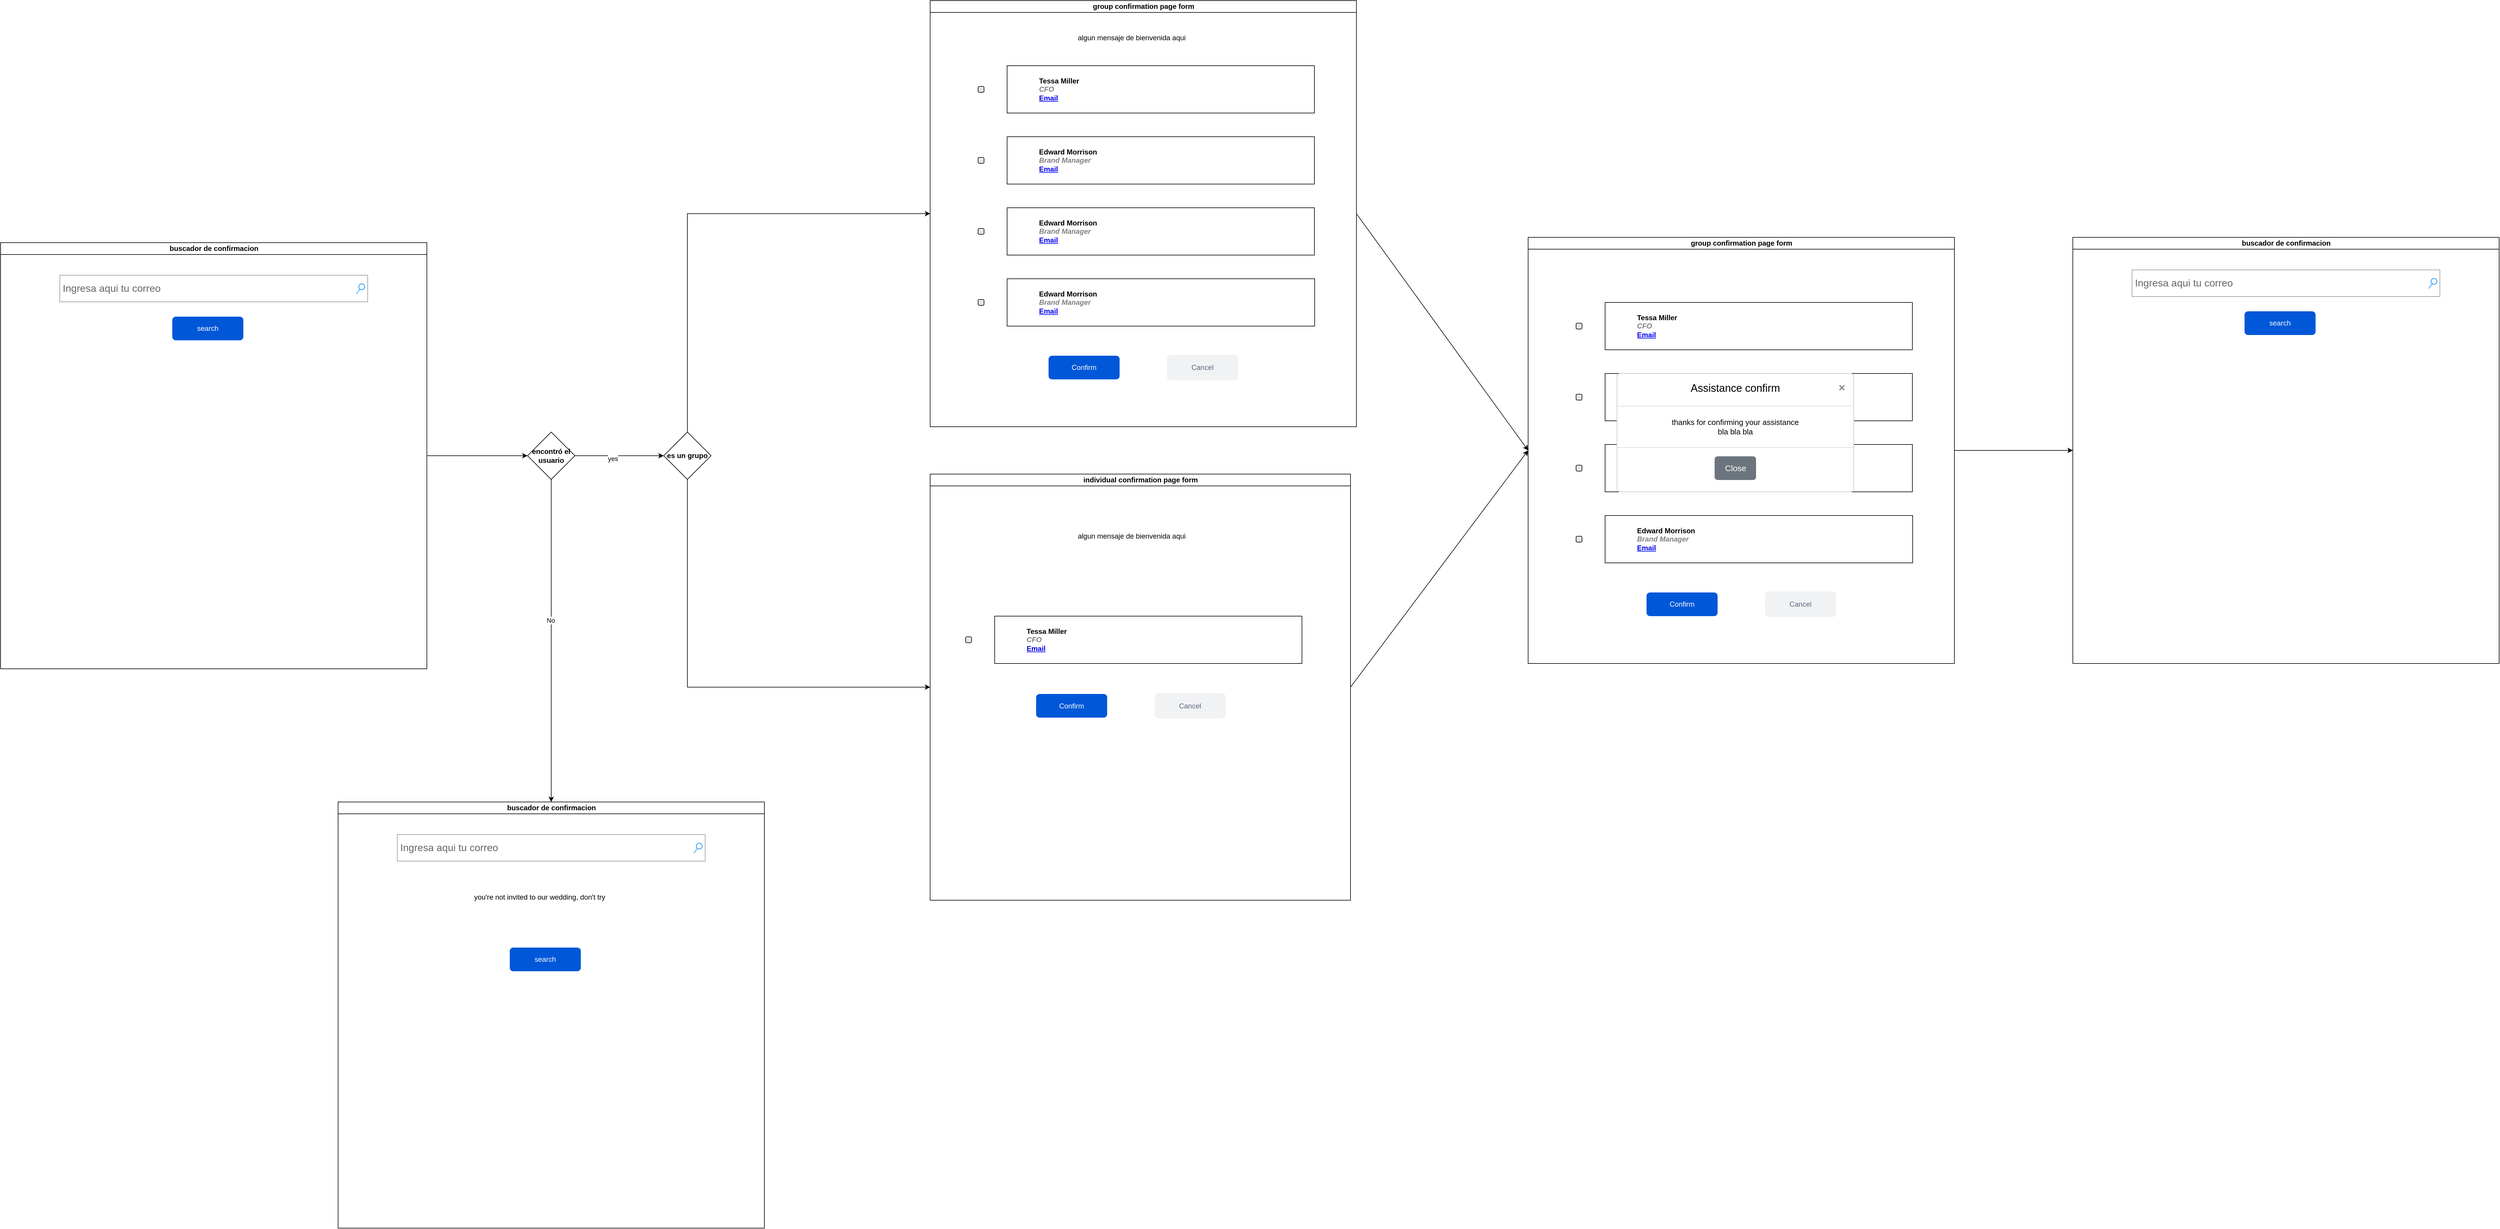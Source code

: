 <mxfile version="22.1.7" type="github">
  <diagram id="prtHgNgQTEPvFCAcTncT" name="Page-1">
    <mxGraphModel dx="3912" dy="1493" grid="1" gridSize="10" guides="1" tooltips="1" connect="1" arrows="1" fold="1" page="1" pageScale="1" pageWidth="827" pageHeight="1169" math="0" shadow="0">
      <root>
        <mxCell id="0" />
        <mxCell id="1" parent="0" />
        <mxCell id="dNxyNK7c78bLwvsdeMH5-11" value="group confirmation page form" style="swimlane;html=1;startSize=20;horizontal=1;containerType=tree;glass=0;" parent="1" vertex="1">
          <mxGeometry x="40" y="40" width="720" height="720" as="geometry" />
        </mxCell>
        <UserObject label="%name%&lt;br&gt;&lt;i style=&quot;color: gray&quot;&gt;%position%&lt;/i&gt;&lt;br&gt;&lt;a href=&quot;mailto:%email%&quot;&gt;Email&lt;/a&gt;" name="Tessa Miller" position="CFO" location="Office 1" email="me@example.com" placeholders="1" link="https://www.draw.io" id="dNxyNK7c78bLwvsdeMH5-12">
          <mxCell style="label;image=https://cdn3.iconfinder.com/data/icons/user-avatars-1/512/users-3-128.png;whiteSpace=wrap;html=1;rounded=0;glass=0;treeMoving=1;treeFolding=1;" parent="dNxyNK7c78bLwvsdeMH5-11" vertex="1">
            <mxGeometry x="130" y="110" width="519" height="80" as="geometry" />
          </mxCell>
        </UserObject>
        <UserObject label="%name%&lt;br&gt;&lt;i style=&quot;color: gray&quot;&gt;%position%&lt;/i&gt;&lt;br&gt;&lt;a href=&quot;mailto:%email%&quot;&gt;Email&lt;/a&gt;" name="Edward Morrison" position="Brand Manager" location="Office 2" email="me@example.com" placeholders="1" link="https://www.draw.io" id="dNxyNK7c78bLwvsdeMH5-14">
          <mxCell style="label;image=https://cdn3.iconfinder.com/data/icons/user-avatars-1/512/users-10-3-128.png;whiteSpace=wrap;html=1;rounded=0;glass=0;treeFolding=1;treeMoving=1;" parent="dNxyNK7c78bLwvsdeMH5-11" vertex="1">
            <mxGeometry x="130" y="230" width="519" height="80" as="geometry" />
          </mxCell>
        </UserObject>
        <UserObject label="Edward Morrison&lt;br&gt;&lt;i style=&quot;color: gray&quot;&gt;Brand Manager&lt;/i&gt;&lt;br&gt;&lt;a href=&quot;mailto:me@example.com&quot;&gt;Email&lt;/a&gt;" name="Edward Morrison" position="Brand Manager" location="Office 2" email="me@example.com" placeholders="1" link="https://www.draw.io" id="5en9pfT9tJDP3Ef5kKo8-2">
          <mxCell style="label;image=https://cdn3.iconfinder.com/data/icons/user-avatars-1/512/users-10-3-128.png;whiteSpace=wrap;html=1;rounded=0;glass=0;treeFolding=1;treeMoving=1;" vertex="1" parent="dNxyNK7c78bLwvsdeMH5-11">
            <mxGeometry x="130" y="350" width="519" height="80" as="geometry" />
          </mxCell>
        </UserObject>
        <UserObject label="Edward Morrison&lt;br&gt;&lt;i style=&quot;color: gray&quot;&gt;Brand Manager&lt;/i&gt;&lt;br&gt;&lt;a href=&quot;mailto:me@example.com&quot;&gt;Email&lt;/a&gt;" name="Edward Morrison" position="Brand Manager" location="Office 2" email="me@example.com" placeholders="1" link="https://www.draw.io" id="5en9pfT9tJDP3Ef5kKo8-3">
          <mxCell style="label;image=https://cdn3.iconfinder.com/data/icons/user-avatars-1/512/users-10-3-128.png;whiteSpace=wrap;html=1;rounded=0;glass=0;treeFolding=1;treeMoving=1;" vertex="1" parent="dNxyNK7c78bLwvsdeMH5-11">
            <mxGeometry x="130" y="470" width="519.5" height="80" as="geometry" />
          </mxCell>
        </UserObject>
        <mxCell id="5en9pfT9tJDP3Ef5kKo8-5" value="" style="html=1;shadow=0;dashed=0;shape=mxgraph.bootstrap.checkbox2;labelPosition=right;verticalLabelPosition=middle;align=left;verticalAlign=middle;gradientColor=#DEDEDE;fillColor=#EDEDED;checked=0;spacing=5;checkedFill=#0085FC;checkedStroke=#ffffff;sketch=0;" vertex="1" parent="dNxyNK7c78bLwvsdeMH5-11">
          <mxGeometry x="81" y="145" width="10" height="10" as="geometry" />
        </mxCell>
        <mxCell id="5en9pfT9tJDP3Ef5kKo8-6" value="" style="html=1;shadow=0;dashed=0;shape=mxgraph.bootstrap.checkbox2;labelPosition=right;verticalLabelPosition=middle;align=left;verticalAlign=middle;gradientColor=#DEDEDE;fillColor=#EDEDED;checked=0;spacing=5;checkedFill=#0085FC;checkedStroke=#ffffff;sketch=0;" vertex="1" parent="dNxyNK7c78bLwvsdeMH5-11">
          <mxGeometry x="81" y="265" width="10" height="10" as="geometry" />
        </mxCell>
        <mxCell id="5en9pfT9tJDP3Ef5kKo8-7" value="" style="html=1;shadow=0;dashed=0;shape=mxgraph.bootstrap.checkbox2;labelPosition=right;verticalLabelPosition=middle;align=left;verticalAlign=middle;gradientColor=#DEDEDE;fillColor=#EDEDED;checked=0;spacing=5;checkedFill=#0085FC;checkedStroke=#ffffff;sketch=0;" vertex="1" parent="dNxyNK7c78bLwvsdeMH5-11">
          <mxGeometry x="81" y="385" width="10" height="10" as="geometry" />
        </mxCell>
        <mxCell id="5en9pfT9tJDP3Ef5kKo8-8" value="" style="html=1;shadow=0;dashed=0;shape=mxgraph.bootstrap.checkbox2;labelPosition=right;verticalLabelPosition=middle;align=left;verticalAlign=middle;gradientColor=#DEDEDE;fillColor=#EDEDED;checked=0;spacing=5;checkedFill=#0085FC;checkedStroke=#ffffff;sketch=0;" vertex="1" parent="dNxyNK7c78bLwvsdeMH5-11">
          <mxGeometry x="81" y="505" width="10" height="10" as="geometry" />
        </mxCell>
        <mxCell id="5en9pfT9tJDP3Ef5kKo8-9" value="Confirm" style="rounded=1;fillColor=#0057D8;strokeColor=none;html=1;whiteSpace=wrap;fontColor=#ffffff;align=center;verticalAlign=middle;fontStyle=0;fontSize=12;sketch=0;" vertex="1" parent="dNxyNK7c78bLwvsdeMH5-11">
          <mxGeometry x="200" y="600" width="120" height="40" as="geometry" />
        </mxCell>
        <mxCell id="5en9pfT9tJDP3Ef5kKo8-12" value="Cancel" style="rounded=1;fillColor=#F1F2F4;strokeColor=none;html=1;whiteSpace=wrap;fontColor=#596780;align=center;verticalAlign=middle;fontStyle=0;fontSize=12;sketch=0;" vertex="1" parent="dNxyNK7c78bLwvsdeMH5-11">
          <mxGeometry x="400" y="598.5" width="120" height="43" as="geometry" />
        </mxCell>
        <mxCell id="5en9pfT9tJDP3Ef5kKo8-13" value="algun mensaje de bienvenida aqui" style="text;html=1;align=center;verticalAlign=middle;resizable=0;points=[];autosize=1;strokeColor=none;fillColor=none;" vertex="1" parent="1">
          <mxGeometry x="275" y="88" width="210" height="30" as="geometry" />
        </mxCell>
        <mxCell id="5en9pfT9tJDP3Ef5kKo8-14" value="individual confirmation page form" style="swimlane;html=1;startSize=20;horizontal=1;containerType=tree;glass=0;" vertex="1" parent="1">
          <mxGeometry x="40" y="840" width="710" height="720" as="geometry" />
        </mxCell>
        <UserObject label="Tessa Miller&lt;br&gt;&lt;i style=&quot;color: gray&quot;&gt;CFO&lt;/i&gt;&lt;br&gt;&lt;a href=&quot;mailto:me@example.com&quot;&gt;Email&lt;/a&gt;" name="Tessa Miller" position="CFO" location="Office 1" email="me@example.com" placeholders="1" link="https://www.draw.io" id="5en9pfT9tJDP3Ef5kKo8-15">
          <mxCell style="label;image=https://cdn3.iconfinder.com/data/icons/user-avatars-1/512/users-3-128.png;whiteSpace=wrap;html=1;rounded=0;glass=0;treeMoving=1;treeFolding=1;" vertex="1" parent="5en9pfT9tJDP3Ef5kKo8-14">
            <mxGeometry x="109" y="240" width="519" height="80" as="geometry" />
          </mxCell>
        </UserObject>
        <mxCell id="5en9pfT9tJDP3Ef5kKo8-19" value="" style="html=1;shadow=0;dashed=0;shape=mxgraph.bootstrap.checkbox2;labelPosition=right;verticalLabelPosition=middle;align=left;verticalAlign=middle;gradientColor=#DEDEDE;fillColor=#EDEDED;checked=0;spacing=5;checkedFill=#0085FC;checkedStroke=#ffffff;sketch=0;" vertex="1" parent="5en9pfT9tJDP3Ef5kKo8-14">
          <mxGeometry x="60" y="275" width="10" height="10" as="geometry" />
        </mxCell>
        <mxCell id="5en9pfT9tJDP3Ef5kKo8-25" value="Confirm" style="rounded=1;fillColor=#0057D8;strokeColor=none;html=1;whiteSpace=wrap;fontColor=#ffffff;align=center;verticalAlign=middle;fontStyle=0;fontSize=12;sketch=0;" vertex="1" parent="5en9pfT9tJDP3Ef5kKo8-14">
          <mxGeometry x="179" y="371.5" width="120" height="40" as="geometry" />
        </mxCell>
        <mxCell id="5en9pfT9tJDP3Ef5kKo8-26" value="Cancel" style="rounded=1;fillColor=#F1F2F4;strokeColor=none;html=1;whiteSpace=wrap;fontColor=#596780;align=center;verticalAlign=middle;fontStyle=0;fontSize=12;sketch=0;" vertex="1" parent="5en9pfT9tJDP3Ef5kKo8-14">
          <mxGeometry x="379" y="370" width="120" height="43" as="geometry" />
        </mxCell>
        <mxCell id="5en9pfT9tJDP3Ef5kKo8-28" value="algun mensaje de bienvenida aqui&lt;br&gt;" style="text;html=1;align=center;verticalAlign=middle;resizable=0;points=[];autosize=1;strokeColor=none;fillColor=none;" vertex="1" parent="5en9pfT9tJDP3Ef5kKo8-14">
          <mxGeometry x="235" y="90" width="210" height="30" as="geometry" />
        </mxCell>
        <mxCell id="5en9pfT9tJDP3Ef5kKo8-74" value="" style="edgeStyle=orthogonalEdgeStyle;rounded=0;orthogonalLoop=1;jettySize=auto;html=1;" edge="1" parent="1" source="5en9pfT9tJDP3Ef5kKo8-75" target="5en9pfT9tJDP3Ef5kKo8-73">
          <mxGeometry relative="1" as="geometry" />
        </mxCell>
        <mxCell id="5en9pfT9tJDP3Ef5kKo8-77" value="yes" style="edgeLabel;html=1;align=center;verticalAlign=middle;resizable=0;points=[];" vertex="1" connectable="0" parent="5en9pfT9tJDP3Ef5kKo8-74">
          <mxGeometry x="-0.166" y="-5" relative="1" as="geometry">
            <mxPoint x="1" as="offset" />
          </mxGeometry>
        </mxCell>
        <mxCell id="5en9pfT9tJDP3Ef5kKo8-29" value="buscador de confirmacion" style="swimlane;html=1;startSize=20;horizontal=1;containerType=tree;glass=0;" vertex="1" parent="1">
          <mxGeometry x="-1530" y="449" width="720" height="720" as="geometry" />
        </mxCell>
        <mxCell id="5en9pfT9tJDP3Ef5kKo8-40" value="Ingresa aqui tu correo" style="strokeWidth=1;shadow=0;dashed=0;align=center;html=1;shape=mxgraph.mockup.forms.searchBox;strokeColor=#999999;mainText=;strokeColor2=#008cff;fontColor=#666666;fontSize=17;align=left;spacingLeft=3;whiteSpace=wrap;" vertex="1" parent="5en9pfT9tJDP3Ef5kKo8-29">
          <mxGeometry x="100" y="55" width="520" height="45" as="geometry" />
        </mxCell>
        <mxCell id="5en9pfT9tJDP3Ef5kKo8-45" value="search" style="rounded=1;fillColor=#0057D8;strokeColor=none;html=1;whiteSpace=wrap;fontColor=#ffffff;align=center;verticalAlign=middle;fontStyle=0;fontSize=12;sketch=0;" vertex="1" parent="5en9pfT9tJDP3Ef5kKo8-29">
          <mxGeometry x="290" y="125" width="120" height="40" as="geometry" />
        </mxCell>
        <mxCell id="5en9pfT9tJDP3Ef5kKo8-43" value="" style="endArrow=classic;html=1;rounded=0;entryX=0;entryY=0.5;entryDx=0;entryDy=0;exitX=0.5;exitY=0;exitDx=0;exitDy=0;" edge="1" parent="1" source="5en9pfT9tJDP3Ef5kKo8-73" target="dNxyNK7c78bLwvsdeMH5-11">
          <mxGeometry width="50" height="50" relative="1" as="geometry">
            <mxPoint x="-300" y="480" as="sourcePoint" />
            <mxPoint x="-250" y="430" as="targetPoint" />
            <Array as="points">
              <mxPoint x="-370" y="400" />
            </Array>
          </mxGeometry>
        </mxCell>
        <mxCell id="5en9pfT9tJDP3Ef5kKo8-44" value="" style="endArrow=classic;html=1;rounded=0;entryX=0;entryY=0.5;entryDx=0;entryDy=0;exitX=0.5;exitY=1;exitDx=0;exitDy=0;" edge="1" parent="1" source="5en9pfT9tJDP3Ef5kKo8-73" target="5en9pfT9tJDP3Ef5kKo8-14">
          <mxGeometry width="50" height="50" relative="1" as="geometry">
            <mxPoint x="-350" y="810" as="sourcePoint" />
            <mxPoint x="50" y="410" as="targetPoint" />
            <Array as="points">
              <mxPoint x="-370" y="1200" />
            </Array>
          </mxGeometry>
        </mxCell>
        <mxCell id="5en9pfT9tJDP3Ef5kKo8-46" value="group confirmation page form" style="swimlane;html=1;startSize=20;horizontal=1;containerType=tree;glass=0;" vertex="1" parent="1">
          <mxGeometry x="1050" y="440" width="720" height="720" as="geometry" />
        </mxCell>
        <UserObject label="Tessa Miller&lt;br&gt;&lt;i style=&quot;color: gray&quot;&gt;CFO&lt;/i&gt;&lt;br&gt;&lt;a href=&quot;mailto:me@example.com&quot;&gt;Email&lt;/a&gt;" name="Tessa Miller" position="CFO" location="Office 1" email="me@example.com" placeholders="1" link="https://www.draw.io" id="5en9pfT9tJDP3Ef5kKo8-47">
          <mxCell style="label;image=https://cdn3.iconfinder.com/data/icons/user-avatars-1/512/users-3-128.png;whiteSpace=wrap;html=1;rounded=0;glass=0;treeMoving=1;treeFolding=1;" vertex="1" parent="5en9pfT9tJDP3Ef5kKo8-46">
            <mxGeometry x="130" y="110" width="519" height="80" as="geometry" />
          </mxCell>
        </UserObject>
        <UserObject label="Edward Morrison&lt;br&gt;&lt;i style=&quot;color: gray&quot;&gt;Brand Manager&lt;/i&gt;&lt;br&gt;&lt;a href=&quot;mailto:me@example.com&quot;&gt;Email&lt;/a&gt;" name="Edward Morrison" position="Brand Manager" location="Office 2" email="me@example.com" placeholders="1" link="https://www.draw.io" id="5en9pfT9tJDP3Ef5kKo8-48">
          <mxCell style="label;image=https://cdn3.iconfinder.com/data/icons/user-avatars-1/512/users-10-3-128.png;whiteSpace=wrap;html=1;rounded=0;glass=0;treeFolding=1;treeMoving=1;" vertex="1" parent="5en9pfT9tJDP3Ef5kKo8-46">
            <mxGeometry x="130" y="230" width="519" height="80" as="geometry" />
          </mxCell>
        </UserObject>
        <UserObject label="Edward Morrison&lt;br&gt;&lt;i style=&quot;color: gray&quot;&gt;Brand Manager&lt;/i&gt;&lt;br&gt;&lt;a href=&quot;mailto:me@example.com&quot;&gt;Email&lt;/a&gt;" name="Edward Morrison" position="Brand Manager" location="Office 2" email="me@example.com" placeholders="1" link="https://www.draw.io" id="5en9pfT9tJDP3Ef5kKo8-49">
          <mxCell style="label;image=https://cdn3.iconfinder.com/data/icons/user-avatars-1/512/users-10-3-128.png;whiteSpace=wrap;html=1;rounded=0;glass=0;treeFolding=1;treeMoving=1;" vertex="1" parent="5en9pfT9tJDP3Ef5kKo8-46">
            <mxGeometry x="130" y="350" width="519" height="80" as="geometry" />
          </mxCell>
        </UserObject>
        <UserObject label="Edward Morrison&lt;br&gt;&lt;i style=&quot;color: gray&quot;&gt;Brand Manager&lt;/i&gt;&lt;br&gt;&lt;a href=&quot;mailto:me@example.com&quot;&gt;Email&lt;/a&gt;" name="Edward Morrison" position="Brand Manager" location="Office 2" email="me@example.com" placeholders="1" link="https://www.draw.io" id="5en9pfT9tJDP3Ef5kKo8-50">
          <mxCell style="label;image=https://cdn3.iconfinder.com/data/icons/user-avatars-1/512/users-10-3-128.png;whiteSpace=wrap;html=1;rounded=0;glass=0;treeFolding=1;treeMoving=1;" vertex="1" parent="5en9pfT9tJDP3Ef5kKo8-46">
            <mxGeometry x="130" y="470" width="519.5" height="80" as="geometry" />
          </mxCell>
        </UserObject>
        <mxCell id="5en9pfT9tJDP3Ef5kKo8-51" value="" style="html=1;shadow=0;dashed=0;shape=mxgraph.bootstrap.checkbox2;labelPosition=right;verticalLabelPosition=middle;align=left;verticalAlign=middle;gradientColor=#DEDEDE;fillColor=#EDEDED;checked=0;spacing=5;checkedFill=#0085FC;checkedStroke=#ffffff;sketch=0;" vertex="1" parent="5en9pfT9tJDP3Ef5kKo8-46">
          <mxGeometry x="81" y="145" width="10" height="10" as="geometry" />
        </mxCell>
        <mxCell id="5en9pfT9tJDP3Ef5kKo8-52" value="" style="html=1;shadow=0;dashed=0;shape=mxgraph.bootstrap.checkbox2;labelPosition=right;verticalLabelPosition=middle;align=left;verticalAlign=middle;gradientColor=#DEDEDE;fillColor=#EDEDED;checked=0;spacing=5;checkedFill=#0085FC;checkedStroke=#ffffff;sketch=0;" vertex="1" parent="5en9pfT9tJDP3Ef5kKo8-46">
          <mxGeometry x="81" y="265" width="10" height="10" as="geometry" />
        </mxCell>
        <mxCell id="5en9pfT9tJDP3Ef5kKo8-53" value="" style="html=1;shadow=0;dashed=0;shape=mxgraph.bootstrap.checkbox2;labelPosition=right;verticalLabelPosition=middle;align=left;verticalAlign=middle;gradientColor=#DEDEDE;fillColor=#EDEDED;checked=0;spacing=5;checkedFill=#0085FC;checkedStroke=#ffffff;sketch=0;" vertex="1" parent="5en9pfT9tJDP3Ef5kKo8-46">
          <mxGeometry x="81" y="385" width="10" height="10" as="geometry" />
        </mxCell>
        <mxCell id="5en9pfT9tJDP3Ef5kKo8-54" value="" style="html=1;shadow=0;dashed=0;shape=mxgraph.bootstrap.checkbox2;labelPosition=right;verticalLabelPosition=middle;align=left;verticalAlign=middle;gradientColor=#DEDEDE;fillColor=#EDEDED;checked=0;spacing=5;checkedFill=#0085FC;checkedStroke=#ffffff;sketch=0;" vertex="1" parent="5en9pfT9tJDP3Ef5kKo8-46">
          <mxGeometry x="81" y="505" width="10" height="10" as="geometry" />
        </mxCell>
        <mxCell id="5en9pfT9tJDP3Ef5kKo8-55" value="Confirm" style="rounded=1;fillColor=#0057D8;strokeColor=none;html=1;whiteSpace=wrap;fontColor=#ffffff;align=center;verticalAlign=middle;fontStyle=0;fontSize=12;sketch=0;" vertex="1" parent="5en9pfT9tJDP3Ef5kKo8-46">
          <mxGeometry x="200" y="600" width="120" height="40" as="geometry" />
        </mxCell>
        <mxCell id="5en9pfT9tJDP3Ef5kKo8-56" value="Cancel" style="rounded=1;fillColor=#F1F2F4;strokeColor=none;html=1;whiteSpace=wrap;fontColor=#596780;align=center;verticalAlign=middle;fontStyle=0;fontSize=12;sketch=0;" vertex="1" parent="5en9pfT9tJDP3Ef5kKo8-46">
          <mxGeometry x="400" y="598.5" width="120" height="43" as="geometry" />
        </mxCell>
        <mxCell id="5en9pfT9tJDP3Ef5kKo8-57" value="Assistance confirm" style="html=1;shadow=0;dashed=0;shape=mxgraph.bootstrap.rrect;rSize=5;html=1;strokeColor=#C8C8C8;fillColor=#ffffff;whiteSpace=wrap;verticalAlign=top;align=center;fontSize=18;spacing=15;spacingTop=-5;" vertex="1" parent="5en9pfT9tJDP3Ef5kKo8-46">
          <mxGeometry x="150" y="230" width="400" height="200" as="geometry" />
        </mxCell>
        <mxCell id="5en9pfT9tJDP3Ef5kKo8-58" value="" style="shape=line;strokeColor=#dddddd;resizeWidth=1;" vertex="1" parent="5en9pfT9tJDP3Ef5kKo8-57">
          <mxGeometry width="400" height="10" relative="1" as="geometry">
            <mxPoint y="50" as="offset" />
          </mxGeometry>
        </mxCell>
        <mxCell id="5en9pfT9tJDP3Ef5kKo8-59" value="" style="html=1;shadow=0;dashed=0;shape=mxgraph.bootstrap.x;strokeColor=#868686;strokeWidth=2;" vertex="1" parent="5en9pfT9tJDP3Ef5kKo8-57">
          <mxGeometry x="1" width="8" height="8" relative="1" as="geometry">
            <mxPoint x="-24" y="20" as="offset" />
          </mxGeometry>
        </mxCell>
        <mxCell id="5en9pfT9tJDP3Ef5kKo8-60" value="thanks for confirming your assistance&#xa;bla bla bla&#xa;" style="strokeColor=none;fillColor=none;resizeWidth=1;align=center;verticalAlign=top;spacing=10;fontSize=13;" vertex="1" parent="5en9pfT9tJDP3Ef5kKo8-57">
          <mxGeometry width="400" height="40" relative="1" as="geometry">
            <mxPoint y="60" as="offset" />
          </mxGeometry>
        </mxCell>
        <mxCell id="5en9pfT9tJDP3Ef5kKo8-61" value="" style="shape=line;strokeColor=#dddddd;resizeWidth=1;" vertex="1" parent="5en9pfT9tJDP3Ef5kKo8-57">
          <mxGeometry width="400" height="10" relative="1" as="geometry">
            <mxPoint y="120" as="offset" />
          </mxGeometry>
        </mxCell>
        <mxCell id="5en9pfT9tJDP3Ef5kKo8-63" value="Close" style="html=1;shadow=0;dashed=0;shape=mxgraph.bootstrap.rrect;rSize=5;fillColor=#6C757D;strokeColor=none;fontColor=#FFFFFF;fontSize=14;" vertex="1" parent="5en9pfT9tJDP3Ef5kKo8-57">
          <mxGeometry x="1" y="1" width="70" height="40" relative="1" as="geometry">
            <mxPoint x="-235" y="-60" as="offset" />
          </mxGeometry>
        </mxCell>
        <mxCell id="5en9pfT9tJDP3Ef5kKo8-64" value="" style="endArrow=classic;html=1;rounded=0;exitX=1;exitY=0.5;exitDx=0;exitDy=0;entryX=0;entryY=0.5;entryDx=0;entryDy=0;" edge="1" parent="1" source="dNxyNK7c78bLwvsdeMH5-11" target="5en9pfT9tJDP3Ef5kKo8-46">
          <mxGeometry width="50" height="50" relative="1" as="geometry">
            <mxPoint x="1100" y="740" as="sourcePoint" />
            <mxPoint x="1150" y="690" as="targetPoint" />
          </mxGeometry>
        </mxCell>
        <mxCell id="5en9pfT9tJDP3Ef5kKo8-65" value="" style="endArrow=classic;html=1;rounded=0;exitX=1;exitY=0.5;exitDx=0;exitDy=0;entryX=0;entryY=0.5;entryDx=0;entryDy=0;" edge="1" parent="1" source="5en9pfT9tJDP3Ef5kKo8-14" target="5en9pfT9tJDP3Ef5kKo8-46">
          <mxGeometry width="50" height="50" relative="1" as="geometry">
            <mxPoint x="770" y="410" as="sourcePoint" />
            <mxPoint x="950" y="840" as="targetPoint" />
          </mxGeometry>
        </mxCell>
        <mxCell id="5en9pfT9tJDP3Ef5kKo8-69" value="buscador de confirmacion" style="swimlane;html=1;startSize=20;horizontal=1;containerType=tree;glass=0;" vertex="1" parent="1">
          <mxGeometry x="1970" y="440" width="720" height="720" as="geometry" />
        </mxCell>
        <mxCell id="5en9pfT9tJDP3Ef5kKo8-70" value="Ingresa aqui tu correo" style="strokeWidth=1;shadow=0;dashed=0;align=center;html=1;shape=mxgraph.mockup.forms.searchBox;strokeColor=#999999;mainText=;strokeColor2=#008cff;fontColor=#666666;fontSize=17;align=left;spacingLeft=3;whiteSpace=wrap;" vertex="1" parent="5en9pfT9tJDP3Ef5kKo8-69">
          <mxGeometry x="100" y="55" width="520" height="45" as="geometry" />
        </mxCell>
        <mxCell id="5en9pfT9tJDP3Ef5kKo8-71" value="search" style="rounded=1;fillColor=#0057D8;strokeColor=none;html=1;whiteSpace=wrap;fontColor=#ffffff;align=center;verticalAlign=middle;fontStyle=0;fontSize=12;sketch=0;" vertex="1" parent="5en9pfT9tJDP3Ef5kKo8-69">
          <mxGeometry x="290" y="125" width="120" height="40" as="geometry" />
        </mxCell>
        <mxCell id="5en9pfT9tJDP3Ef5kKo8-72" value="" style="endArrow=classic;html=1;rounded=0;entryX=0;entryY=0.5;entryDx=0;entryDy=0;exitX=1;exitY=0.5;exitDx=0;exitDy=0;" edge="1" parent="1" source="5en9pfT9tJDP3Ef5kKo8-46" target="5en9pfT9tJDP3Ef5kKo8-69">
          <mxGeometry width="50" height="50" relative="1" as="geometry">
            <mxPoint x="810" y="660" as="sourcePoint" />
            <mxPoint x="860" y="610" as="targetPoint" />
          </mxGeometry>
        </mxCell>
        <mxCell id="5en9pfT9tJDP3Ef5kKo8-73" value="es un grupo" style="rhombus;whiteSpace=wrap;html=1;fontStyle=1;startSize=20;glass=0;" vertex="1" parent="1">
          <mxGeometry x="-410" y="769" width="80" height="80" as="geometry" />
        </mxCell>
        <mxCell id="5en9pfT9tJDP3Ef5kKo8-76" value="" style="edgeStyle=orthogonalEdgeStyle;rounded=0;orthogonalLoop=1;jettySize=auto;html=1;" edge="1" parent="1" source="5en9pfT9tJDP3Ef5kKo8-29" target="5en9pfT9tJDP3Ef5kKo8-75">
          <mxGeometry relative="1" as="geometry">
            <mxPoint x="-810" y="809" as="sourcePoint" />
            <mxPoint x="-410" y="809" as="targetPoint" />
          </mxGeometry>
        </mxCell>
        <mxCell id="5en9pfT9tJDP3Ef5kKo8-75" value="encontró el usuario" style="rhombus;whiteSpace=wrap;html=1;fontStyle=1;startSize=20;glass=0;" vertex="1" parent="1">
          <mxGeometry x="-640" y="769" width="80" height="80" as="geometry" />
        </mxCell>
        <mxCell id="5en9pfT9tJDP3Ef5kKo8-78" value="buscador de confirmacion" style="swimlane;html=1;startSize=20;horizontal=1;containerType=tree;glass=0;" vertex="1" parent="1">
          <mxGeometry x="-960" y="1394" width="720" height="720" as="geometry" />
        </mxCell>
        <mxCell id="5en9pfT9tJDP3Ef5kKo8-79" value="Ingresa aqui tu correo" style="strokeWidth=1;shadow=0;dashed=0;align=center;html=1;shape=mxgraph.mockup.forms.searchBox;strokeColor=#999999;mainText=;strokeColor2=#008cff;fontColor=#666666;fontSize=17;align=left;spacingLeft=3;whiteSpace=wrap;" vertex="1" parent="5en9pfT9tJDP3Ef5kKo8-78">
          <mxGeometry x="100" y="55" width="520" height="45" as="geometry" />
        </mxCell>
        <mxCell id="5en9pfT9tJDP3Ef5kKo8-80" value="search" style="rounded=1;fillColor=#0057D8;strokeColor=none;html=1;whiteSpace=wrap;fontColor=#ffffff;align=center;verticalAlign=middle;fontStyle=0;fontSize=12;sketch=0;" vertex="1" parent="5en9pfT9tJDP3Ef5kKo8-78">
          <mxGeometry x="290" y="246" width="120" height="40" as="geometry" />
        </mxCell>
        <mxCell id="5en9pfT9tJDP3Ef5kKo8-83" value="you&#39;re not invited to our wedding, don&#39;t try" style="text;html=1;align=center;verticalAlign=middle;resizable=0;points=[];autosize=1;strokeColor=none;fillColor=none;" vertex="1" parent="5en9pfT9tJDP3Ef5kKo8-78">
          <mxGeometry x="220" y="146" width="240" height="30" as="geometry" />
        </mxCell>
        <mxCell id="5en9pfT9tJDP3Ef5kKo8-81" value="" style="endArrow=classic;html=1;rounded=0;exitX=0.5;exitY=1;exitDx=0;exitDy=0;entryX=0.5;entryY=0;entryDx=0;entryDy=0;" edge="1" parent="1" source="5en9pfT9tJDP3Ef5kKo8-75" target="5en9pfT9tJDP3Ef5kKo8-78">
          <mxGeometry width="50" height="50" relative="1" as="geometry">
            <mxPoint x="-410" y="1130" as="sourcePoint" />
            <mxPoint x="-360" y="1080" as="targetPoint" />
          </mxGeometry>
        </mxCell>
        <mxCell id="5en9pfT9tJDP3Ef5kKo8-82" value="No" style="edgeLabel;html=1;align=center;verticalAlign=middle;resizable=0;points=[];" vertex="1" connectable="0" parent="5en9pfT9tJDP3Ef5kKo8-81">
          <mxGeometry x="-0.127" y="-1" relative="1" as="geometry">
            <mxPoint as="offset" />
          </mxGeometry>
        </mxCell>
      </root>
    </mxGraphModel>
  </diagram>
</mxfile>
